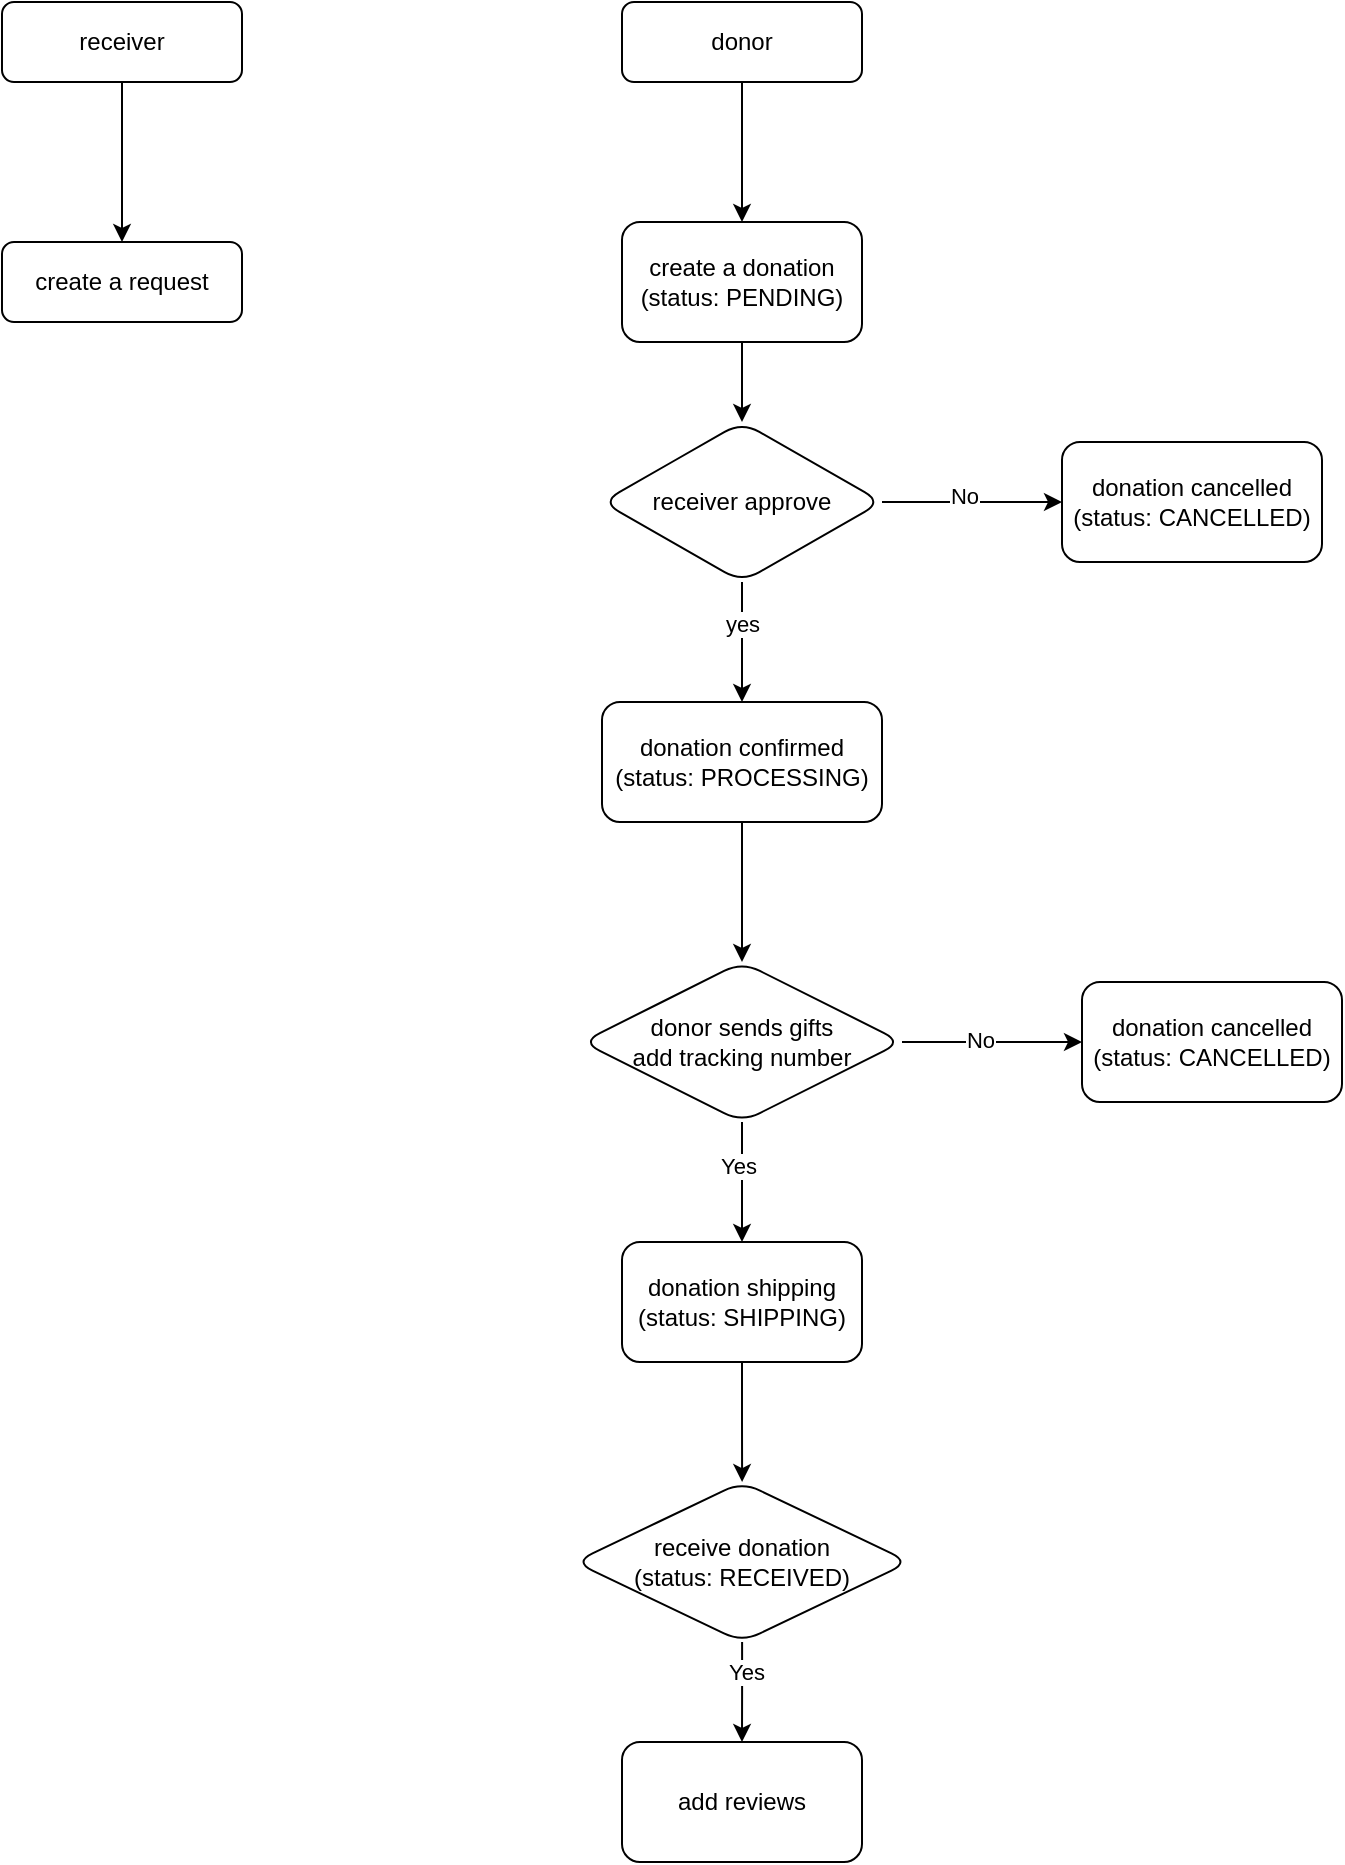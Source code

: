 <mxfile version="24.8.4">
  <diagram id="C5RBs43oDa-KdzZeNtuy" name="Page-1">
    <mxGraphModel dx="2261" dy="785" grid="1" gridSize="10" guides="1" tooltips="1" connect="1" arrows="1" fold="1" page="1" pageScale="1" pageWidth="827" pageHeight="1169" math="0" shadow="0">
      <root>
        <mxCell id="WIyWlLk6GJQsqaUBKTNV-0" />
        <mxCell id="WIyWlLk6GJQsqaUBKTNV-1" parent="WIyWlLk6GJQsqaUBKTNV-0" />
        <mxCell id="EDiG15ufhyDt5dYz0w1S-1" value="" style="edgeStyle=orthogonalEdgeStyle;rounded=0;orthogonalLoop=1;jettySize=auto;html=1;" edge="1" parent="WIyWlLk6GJQsqaUBKTNV-1" source="WIyWlLk6GJQsqaUBKTNV-3" target="EDiG15ufhyDt5dYz0w1S-0">
          <mxGeometry relative="1" as="geometry" />
        </mxCell>
        <mxCell id="WIyWlLk6GJQsqaUBKTNV-3" value="receiver" style="rounded=1;whiteSpace=wrap;html=1;fontSize=12;glass=0;strokeWidth=1;shadow=0;" parent="WIyWlLk6GJQsqaUBKTNV-1" vertex="1">
          <mxGeometry x="-150" y="150" width="120" height="40" as="geometry" />
        </mxCell>
        <mxCell id="EDiG15ufhyDt5dYz0w1S-0" value="create a request" style="rounded=1;whiteSpace=wrap;html=1;fontSize=12;glass=0;strokeWidth=1;shadow=0;" vertex="1" parent="WIyWlLk6GJQsqaUBKTNV-1">
          <mxGeometry x="-150" y="270" width="120" height="40" as="geometry" />
        </mxCell>
        <mxCell id="EDiG15ufhyDt5dYz0w1S-4" value="" style="edgeStyle=orthogonalEdgeStyle;rounded=0;orthogonalLoop=1;jettySize=auto;html=1;" edge="1" parent="WIyWlLk6GJQsqaUBKTNV-1" source="EDiG15ufhyDt5dYz0w1S-2" target="EDiG15ufhyDt5dYz0w1S-3">
          <mxGeometry relative="1" as="geometry">
            <Array as="points">
              <mxPoint x="220" y="220" />
              <mxPoint x="220" y="220" />
            </Array>
          </mxGeometry>
        </mxCell>
        <mxCell id="EDiG15ufhyDt5dYz0w1S-2" value="donor" style="rounded=1;whiteSpace=wrap;html=1;" vertex="1" parent="WIyWlLk6GJQsqaUBKTNV-1">
          <mxGeometry x="160" y="150" width="120" height="40" as="geometry" />
        </mxCell>
        <mxCell id="EDiG15ufhyDt5dYz0w1S-6" value="" style="edgeStyle=orthogonalEdgeStyle;rounded=0;orthogonalLoop=1;jettySize=auto;html=1;" edge="1" parent="WIyWlLk6GJQsqaUBKTNV-1" source="EDiG15ufhyDt5dYz0w1S-3" target="EDiG15ufhyDt5dYz0w1S-5">
          <mxGeometry relative="1" as="geometry" />
        </mxCell>
        <mxCell id="EDiG15ufhyDt5dYz0w1S-3" value="create a donation&lt;div&gt;(status: PENDING)&lt;/div&gt;" style="whiteSpace=wrap;html=1;rounded=1;" vertex="1" parent="WIyWlLk6GJQsqaUBKTNV-1">
          <mxGeometry x="160" y="260" width="120" height="60" as="geometry" />
        </mxCell>
        <mxCell id="EDiG15ufhyDt5dYz0w1S-8" value="" style="edgeStyle=orthogonalEdgeStyle;rounded=0;orthogonalLoop=1;jettySize=auto;html=1;" edge="1" parent="WIyWlLk6GJQsqaUBKTNV-1" source="EDiG15ufhyDt5dYz0w1S-5" target="EDiG15ufhyDt5dYz0w1S-7">
          <mxGeometry relative="1" as="geometry" />
        </mxCell>
        <mxCell id="EDiG15ufhyDt5dYz0w1S-9" value="yes" style="edgeLabel;html=1;align=center;verticalAlign=middle;resizable=0;points=[];" vertex="1" connectable="0" parent="EDiG15ufhyDt5dYz0w1S-8">
          <mxGeometry x="-0.311" relative="1" as="geometry">
            <mxPoint as="offset" />
          </mxGeometry>
        </mxCell>
        <mxCell id="EDiG15ufhyDt5dYz0w1S-15" value="" style="edgeStyle=orthogonalEdgeStyle;rounded=0;orthogonalLoop=1;jettySize=auto;html=1;" edge="1" parent="WIyWlLk6GJQsqaUBKTNV-1" source="EDiG15ufhyDt5dYz0w1S-5" target="EDiG15ufhyDt5dYz0w1S-14">
          <mxGeometry relative="1" as="geometry" />
        </mxCell>
        <mxCell id="EDiG15ufhyDt5dYz0w1S-27" value="No" style="edgeLabel;html=1;align=center;verticalAlign=middle;resizable=0;points=[];" vertex="1" connectable="0" parent="EDiG15ufhyDt5dYz0w1S-15">
          <mxGeometry x="-0.089" y="3" relative="1" as="geometry">
            <mxPoint as="offset" />
          </mxGeometry>
        </mxCell>
        <mxCell id="EDiG15ufhyDt5dYz0w1S-5" value="receiver approve" style="rhombus;whiteSpace=wrap;html=1;rounded=1;" vertex="1" parent="WIyWlLk6GJQsqaUBKTNV-1">
          <mxGeometry x="150" y="360" width="140" height="80" as="geometry" />
        </mxCell>
        <mxCell id="EDiG15ufhyDt5dYz0w1S-22" value="" style="edgeStyle=orthogonalEdgeStyle;rounded=0;orthogonalLoop=1;jettySize=auto;html=1;" edge="1" parent="WIyWlLk6GJQsqaUBKTNV-1" source="EDiG15ufhyDt5dYz0w1S-7" target="EDiG15ufhyDt5dYz0w1S-21">
          <mxGeometry relative="1" as="geometry" />
        </mxCell>
        <mxCell id="EDiG15ufhyDt5dYz0w1S-7" value="donation confirmed&lt;div&gt;(status: PROCESSING)&lt;/div&gt;" style="whiteSpace=wrap;html=1;rounded=1;" vertex="1" parent="WIyWlLk6GJQsqaUBKTNV-1">
          <mxGeometry x="150" y="500" width="140" height="60" as="geometry" />
        </mxCell>
        <mxCell id="EDiG15ufhyDt5dYz0w1S-14" value="donation cancelled&lt;div&gt;(status: CANCELLED)&lt;/div&gt;" style="whiteSpace=wrap;html=1;rounded=1;" vertex="1" parent="WIyWlLk6GJQsqaUBKTNV-1">
          <mxGeometry x="380" y="370" width="130" height="60" as="geometry" />
        </mxCell>
        <mxCell id="EDiG15ufhyDt5dYz0w1S-24" value="" style="edgeStyle=orthogonalEdgeStyle;rounded=0;orthogonalLoop=1;jettySize=auto;html=1;" edge="1" parent="WIyWlLk6GJQsqaUBKTNV-1" source="EDiG15ufhyDt5dYz0w1S-21" target="EDiG15ufhyDt5dYz0w1S-23">
          <mxGeometry relative="1" as="geometry" />
        </mxCell>
        <mxCell id="EDiG15ufhyDt5dYz0w1S-28" value="Yes" style="edgeLabel;html=1;align=center;verticalAlign=middle;resizable=0;points=[];" vertex="1" connectable="0" parent="EDiG15ufhyDt5dYz0w1S-24">
          <mxGeometry x="-0.267" y="-2" relative="1" as="geometry">
            <mxPoint as="offset" />
          </mxGeometry>
        </mxCell>
        <mxCell id="EDiG15ufhyDt5dYz0w1S-26" value="" style="edgeStyle=orthogonalEdgeStyle;rounded=0;orthogonalLoop=1;jettySize=auto;html=1;" edge="1" parent="WIyWlLk6GJQsqaUBKTNV-1" source="EDiG15ufhyDt5dYz0w1S-21" target="EDiG15ufhyDt5dYz0w1S-25">
          <mxGeometry relative="1" as="geometry" />
        </mxCell>
        <mxCell id="EDiG15ufhyDt5dYz0w1S-29" value="No" style="edgeLabel;html=1;align=center;verticalAlign=middle;resizable=0;points=[];" vertex="1" connectable="0" parent="EDiG15ufhyDt5dYz0w1S-26">
          <mxGeometry x="-0.133" y="1" relative="1" as="geometry">
            <mxPoint as="offset" />
          </mxGeometry>
        </mxCell>
        <mxCell id="EDiG15ufhyDt5dYz0w1S-21" value="donor sends gifts&lt;div&gt;add tracking number&lt;/div&gt;" style="rhombus;whiteSpace=wrap;html=1;rounded=1;" vertex="1" parent="WIyWlLk6GJQsqaUBKTNV-1">
          <mxGeometry x="140" y="630" width="160" height="80" as="geometry" />
        </mxCell>
        <mxCell id="EDiG15ufhyDt5dYz0w1S-34" value="" style="edgeStyle=orthogonalEdgeStyle;rounded=0;orthogonalLoop=1;jettySize=auto;html=1;" edge="1" parent="WIyWlLk6GJQsqaUBKTNV-1" source="EDiG15ufhyDt5dYz0w1S-23" target="EDiG15ufhyDt5dYz0w1S-33">
          <mxGeometry relative="1" as="geometry" />
        </mxCell>
        <mxCell id="EDiG15ufhyDt5dYz0w1S-23" value="donation shipping&lt;div&gt;(status: SHIPPING)&lt;/div&gt;" style="whiteSpace=wrap;html=1;rounded=1;" vertex="1" parent="WIyWlLk6GJQsqaUBKTNV-1">
          <mxGeometry x="160" y="770" width="120" height="60" as="geometry" />
        </mxCell>
        <mxCell id="EDiG15ufhyDt5dYz0w1S-25" value="donation cancelled&lt;div&gt;(status: CANCELLED)&lt;/div&gt;" style="whiteSpace=wrap;html=1;rounded=1;" vertex="1" parent="WIyWlLk6GJQsqaUBKTNV-1">
          <mxGeometry x="390" y="640" width="130" height="60" as="geometry" />
        </mxCell>
        <mxCell id="EDiG15ufhyDt5dYz0w1S-36" value="" style="edgeStyle=orthogonalEdgeStyle;rounded=0;orthogonalLoop=1;jettySize=auto;html=1;" edge="1" parent="WIyWlLk6GJQsqaUBKTNV-1" source="EDiG15ufhyDt5dYz0w1S-33" target="EDiG15ufhyDt5dYz0w1S-35">
          <mxGeometry relative="1" as="geometry" />
        </mxCell>
        <mxCell id="EDiG15ufhyDt5dYz0w1S-37" value="Yes" style="edgeLabel;html=1;align=center;verticalAlign=middle;resizable=0;points=[];" vertex="1" connectable="0" parent="EDiG15ufhyDt5dYz0w1S-36">
          <mxGeometry x="-0.4" y="2" relative="1" as="geometry">
            <mxPoint as="offset" />
          </mxGeometry>
        </mxCell>
        <mxCell id="EDiG15ufhyDt5dYz0w1S-33" value="receive donation&lt;div&gt;(status: RECEIVED)&lt;/div&gt;" style="rhombus;whiteSpace=wrap;html=1;rounded=1;" vertex="1" parent="WIyWlLk6GJQsqaUBKTNV-1">
          <mxGeometry x="136.25" y="890" width="167.5" height="80" as="geometry" />
        </mxCell>
        <mxCell id="EDiG15ufhyDt5dYz0w1S-35" value="add reviews" style="whiteSpace=wrap;html=1;rounded=1;" vertex="1" parent="WIyWlLk6GJQsqaUBKTNV-1">
          <mxGeometry x="160" y="1020" width="120" height="60" as="geometry" />
        </mxCell>
      </root>
    </mxGraphModel>
  </diagram>
</mxfile>
